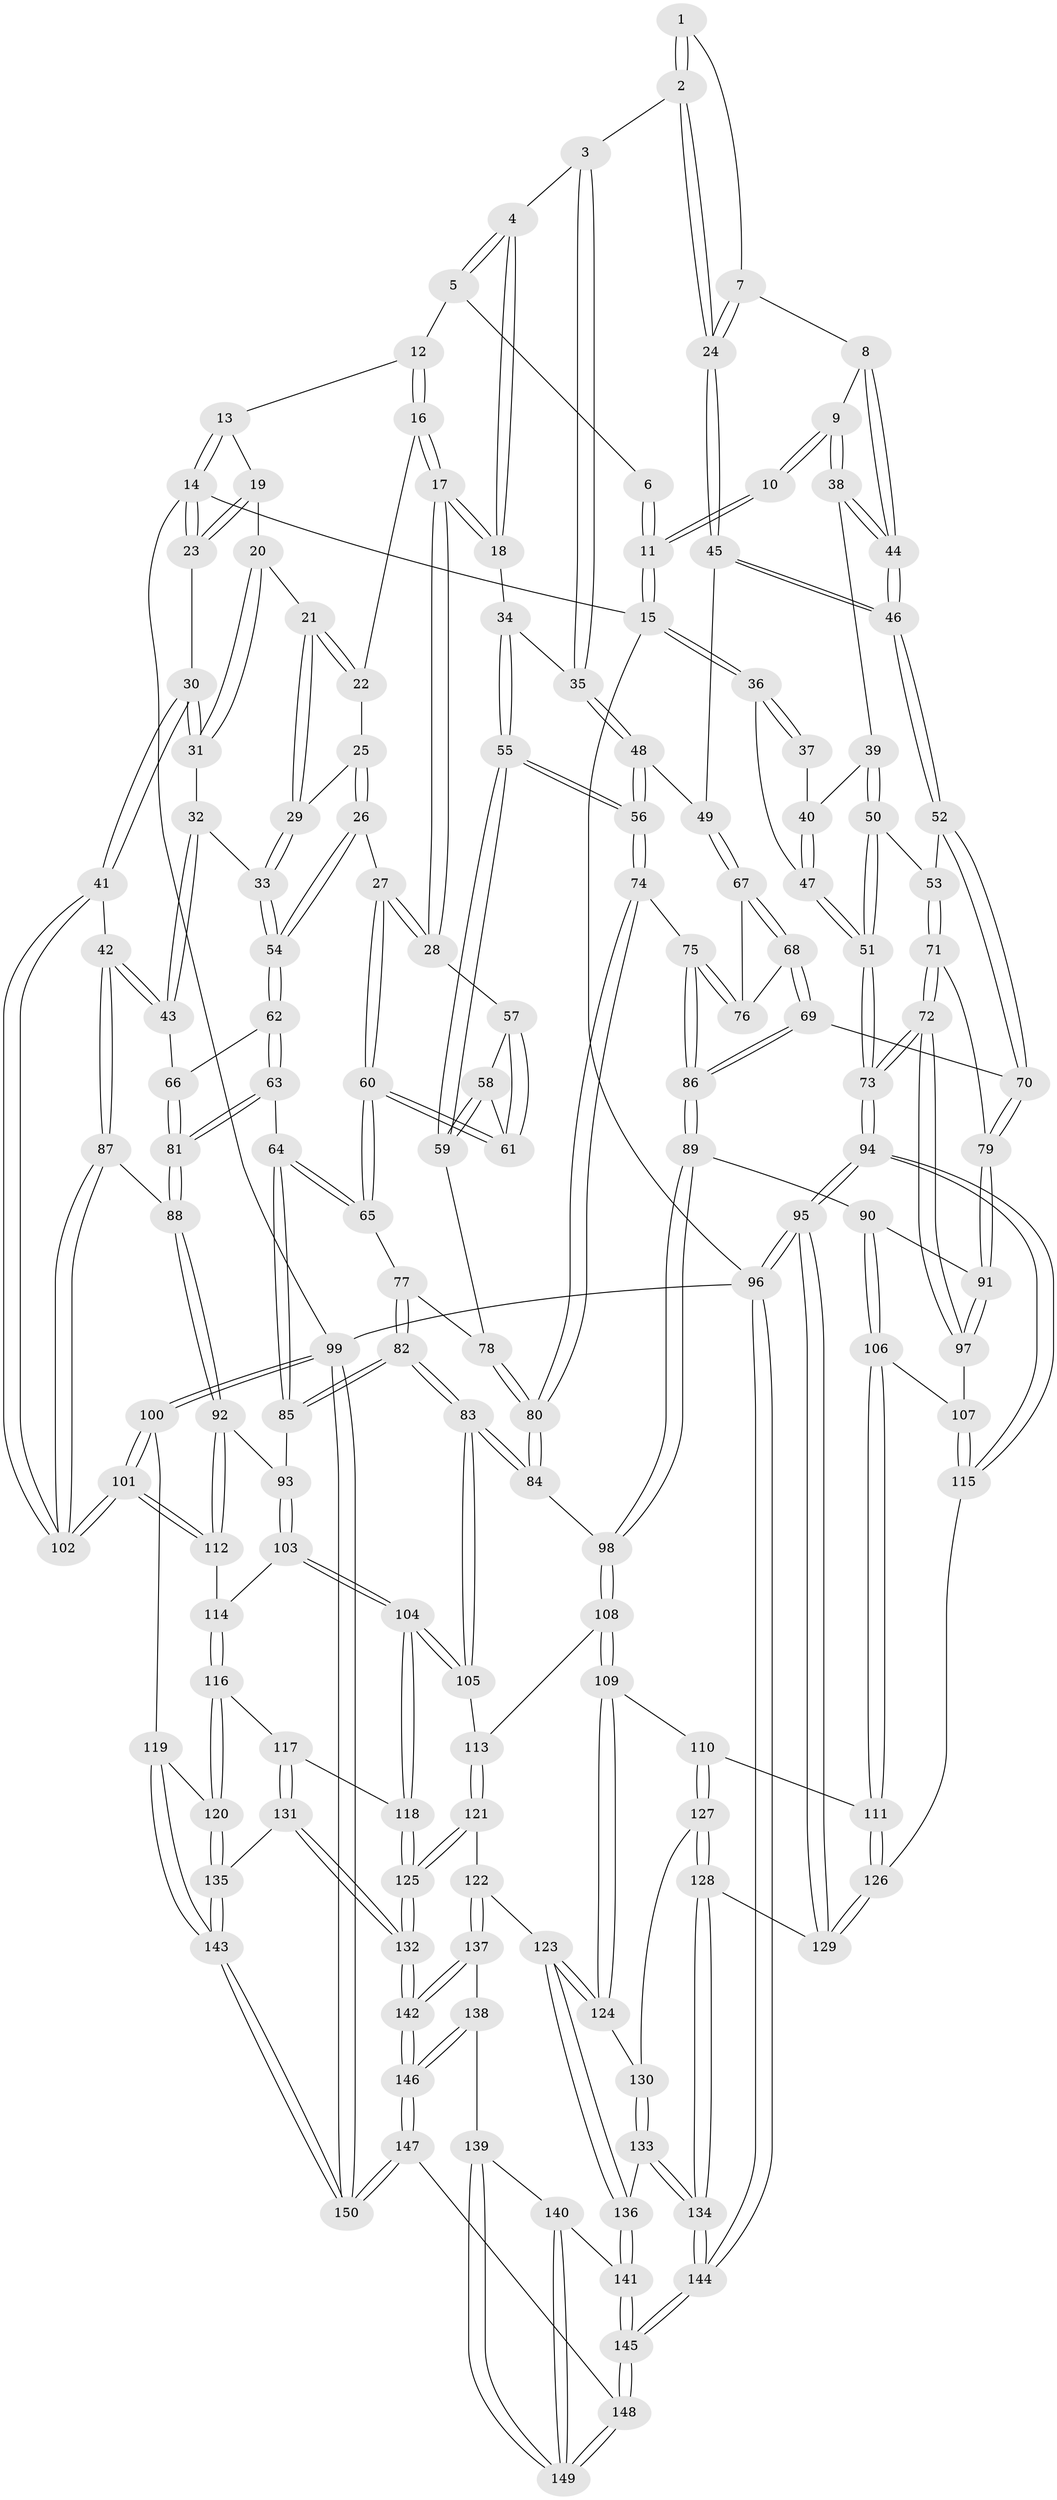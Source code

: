 // Generated by graph-tools (version 1.1) at 2025/27/03/09/25 03:27:14]
// undirected, 150 vertices, 372 edges
graph export_dot {
graph [start="1"]
  node [color=gray90,style=filled];
  1 [pos="+0.242664174684928+0"];
  2 [pos="+0.33463226598813706+0.12225296478362208"];
  3 [pos="+0.4311086201459121+0.07610128342652325"];
  4 [pos="+0.4623324389450105+0.04881271872795891"];
  5 [pos="+0.5573892389928263+0"];
  6 [pos="+0.2327959288479844+0"];
  7 [pos="+0.1844644800967142+0.07680858033029506"];
  8 [pos="+0.15407445505565026+0.11957088797592474"];
  9 [pos="+0.11719602640378429+0.10453753036361019"];
  10 [pos="+0.0911744982569651+0.0869183310362711"];
  11 [pos="+0+0"];
  12 [pos="+0.6127201594710902+0"];
  13 [pos="+0.8711981810567663+0"];
  14 [pos="+1+0"];
  15 [pos="+0+0"];
  16 [pos="+0.6680693967701569+0"];
  17 [pos="+0.5556364533780256+0.16847777465426408"];
  18 [pos="+0.5365273021899892+0.16534458385218312"];
  19 [pos="+0.8888383003782346+0.06096907232129549"];
  20 [pos="+0.883753467645788+0.07301595531910783"];
  21 [pos="+0.8669115798119287+0.07972689647570422"];
  22 [pos="+0.6689808229210273+0"];
  23 [pos="+1+0"];
  24 [pos="+0.3299515377534429+0.13351798825645206"];
  25 [pos="+0.6774643573485649+0.0016519455724816393"];
  26 [pos="+0.6820103974707291+0.19636172201606278"];
  27 [pos="+0.6773454465842181+0.19887668967446465"];
  28 [pos="+0.5743473895846247+0.185600377363095"];
  29 [pos="+0.8101237882983575+0.1561628453269466"];
  30 [pos="+1+0.1648761967133766"];
  31 [pos="+0.9161180107620338+0.10531919589761138"];
  32 [pos="+0.9147544427171851+0.14319191703840406"];
  33 [pos="+0.8030635322116492+0.22117630766795254"];
  34 [pos="+0.5113491112275121+0.1829784072902816"];
  35 [pos="+0.4522407004733307+0.188505388559104"];
  36 [pos="+0+0"];
  37 [pos="+0.04017913887072444+0.13194349848006112"];
  38 [pos="+0.04801583622856255+0.18009126808591305"];
  39 [pos="+0.04790619714959924+0.1800990969574242"];
  40 [pos="+0.03496722935658867+0.16628545387669483"];
  41 [pos="+1+0.2714100068646612"];
  42 [pos="+1+0.2734898095099195"];
  43 [pos="+0.9732566335851183+0.27108852541008016"];
  44 [pos="+0.1838346394167599+0.21630680490698495"];
  45 [pos="+0.3146008107793008+0.20102997329250405"];
  46 [pos="+0.1889690397604062+0.22470278671222155"];
  47 [pos="+0+0.1361827057929814"];
  48 [pos="+0.3793089880811462+0.24262509566442028"];
  49 [pos="+0.3415516845113158+0.22767490350265934"];
  50 [pos="+0.019638930153101374+0.26132217079582404"];
  51 [pos="+0+0.31060087639553446"];
  52 [pos="+0.18565677184242277+0.23169265058720726"];
  53 [pos="+0.06886395596814306+0.27706596392192695"];
  54 [pos="+0.8011353303319811+0.22907139645637065"];
  55 [pos="+0.4834563434172686+0.31198214155064374"];
  56 [pos="+0.4590788614733126+0.32928590087672976"];
  57 [pos="+0.571186060647555+0.2102181657573444"];
  58 [pos="+0.5597661768355916+0.25755223082337114"];
  59 [pos="+0.517711531605651+0.301461890098727"];
  60 [pos="+0.64153658589657+0.2940065599045561"];
  61 [pos="+0.6329035792205748+0.28910837740829726"];
  62 [pos="+0.8078584505923017+0.24128130617848392"];
  63 [pos="+0.7471146435214104+0.35463000892159136"];
  64 [pos="+0.7219294346829782+0.36924504787938855"];
  65 [pos="+0.6430852130941701+0.3200619991661066"];
  66 [pos="+0.912494164848667+0.27860130555300183"];
  67 [pos="+0.3261932138467866+0.27857825884644066"];
  68 [pos="+0.29392504015265775+0.3500128909064634"];
  69 [pos="+0.2771318526195244+0.3669640742943856"];
  70 [pos="+0.194559554583488+0.3592651843970834"];
  71 [pos="+0.07629568051931147+0.37868081180478275"];
  72 [pos="+0+0.49382616982432487"];
  73 [pos="+0+0.5022349039514257"];
  74 [pos="+0.45582071006969643+0.3779072562761709"];
  75 [pos="+0.41680284390533473+0.39511331532617583"];
  76 [pos="+0.3522328111640832+0.35867200138037164"];
  77 [pos="+0.6220237318897421+0.33078006005885724"];
  78 [pos="+0.6130216626526526+0.33179679747786184"];
  79 [pos="+0.17223195396340032+0.3932964239646452"];
  80 [pos="+0.5066294290984844+0.4335351449336502"];
  81 [pos="+0.861447022906551+0.42348761481811764"];
  82 [pos="+0.5947287270348183+0.49342606709566955"];
  83 [pos="+0.5699802257323637+0.5101430324038045"];
  84 [pos="+0.531303015106859+0.4762752663188331"];
  85 [pos="+0.6992127144858156+0.4477723223423824"];
  86 [pos="+0.33830376891010583+0.4554657635459822"];
  87 [pos="+0.8874327933873728+0.482694853971337"];
  88 [pos="+0.8823019232893311+0.48602914448556095"];
  89 [pos="+0.3224693048920441+0.4960036507508064"];
  90 [pos="+0.2726223012891588+0.5055267546808747"];
  91 [pos="+0.17522897224440506+0.4163268046762236"];
  92 [pos="+0.8755836041922853+0.511353939077437"];
  93 [pos="+0.7218242441927387+0.4669525423618418"];
  94 [pos="+0+0.6571901753430889"];
  95 [pos="+0+1"];
  96 [pos="+0+1"];
  97 [pos="+0.10579076426807507+0.527483843974873"];
  98 [pos="+0.3628459304902629+0.5433224601891392"];
  99 [pos="+1+1"];
  100 [pos="+1+0.7422226770073064"];
  101 [pos="+1+0.7185524188234257"];
  102 [pos="+1+0.32254578417465435"];
  103 [pos="+0.7348559889754415+0.5983242648406124"];
  104 [pos="+0.6652225017333085+0.6505121263435268"];
  105 [pos="+0.5712525850469262+0.5351115007176874"];
  106 [pos="+0.19707297891994946+0.5987237710068568"];
  107 [pos="+0.14783326947342396+0.5746599136793361"];
  108 [pos="+0.37575590372769974+0.5944940516782132"];
  109 [pos="+0.3366087175850485+0.6680824084005224"];
  110 [pos="+0.20968015279440178+0.6306082543200756"];
  111 [pos="+0.20784248009580344+0.6295882739752198"];
  112 [pos="+0.8791401563319927+0.5299715204634583"];
  113 [pos="+0.4875015048286789+0.6130582268061556"];
  114 [pos="+0.844446055594723+0.5755985288747467"];
  115 [pos="+0.004369364887992261+0.7145485707036973"];
  116 [pos="+0.8493504145703252+0.7237130176375713"];
  117 [pos="+0.7375189850840967+0.7210662363108343"];
  118 [pos="+0.6662596223978645+0.6766750206757761"];
  119 [pos="+0.9242834985803298+0.7878001108763615"];
  120 [pos="+0.9209348015880369+0.7870367466319974"];
  121 [pos="+0.486512699656187+0.7458775901029816"];
  122 [pos="+0.45262217499908985+0.7623122667493515"];
  123 [pos="+0.3761686733486251+0.7479388730870192"];
  124 [pos="+0.35568000629969093+0.7293924786233954"];
  125 [pos="+0.5887748687782457+0.7621139801838581"];
  126 [pos="+0.10923589865315242+0.7674308324810124"];
  127 [pos="+0.24862489523435277+0.7526996354361593"];
  128 [pos="+0.1446889451475486+0.8176673722129971"];
  129 [pos="+0.10995531173672857+0.7686556238562983"];
  130 [pos="+0.2994028929008258+0.7504163268921705"];
  131 [pos="+0.7369063402307683+0.8947723961576609"];
  132 [pos="+0.6272263531567092+0.8900492597872619"];
  133 [pos="+0.25095007217618104+0.856315200032298"];
  134 [pos="+0.15619067193682218+0.8591435768402527"];
  135 [pos="+0.7408967114218011+0.896663742642449"];
  136 [pos="+0.32232520301454975+0.8742906778336129"];
  137 [pos="+0.45522169604855267+0.8822326939361516"];
  138 [pos="+0.436506806330774+0.9055644300709138"];
  139 [pos="+0.41712691620151904+0.9149535988028882"];
  140 [pos="+0.36543899932379964+0.9286015331059091"];
  141 [pos="+0.35337094775211336+0.9303511877021295"];
  142 [pos="+0.6098643678796299+0.910080141291889"];
  143 [pos="+0.8592327028876642+1"];
  144 [pos="+0.03095786282047982+1"];
  145 [pos="+0.18296965624003925+1"];
  146 [pos="+0.5636037703246247+1"];
  147 [pos="+0.5546714407410855+1"];
  148 [pos="+0.5446493781903563+1"];
  149 [pos="+0.45920740466973037+1"];
  150 [pos="+0.917182393440087+1"];
  1 -- 2;
  1 -- 2;
  1 -- 7;
  2 -- 3;
  2 -- 24;
  2 -- 24;
  3 -- 4;
  3 -- 35;
  3 -- 35;
  4 -- 5;
  4 -- 5;
  4 -- 18;
  4 -- 18;
  5 -- 6;
  5 -- 12;
  6 -- 11;
  6 -- 11;
  7 -- 8;
  7 -- 24;
  7 -- 24;
  8 -- 9;
  8 -- 44;
  8 -- 44;
  9 -- 10;
  9 -- 10;
  9 -- 38;
  9 -- 38;
  10 -- 11;
  10 -- 11;
  11 -- 15;
  11 -- 15;
  12 -- 13;
  12 -- 16;
  12 -- 16;
  13 -- 14;
  13 -- 14;
  13 -- 19;
  14 -- 15;
  14 -- 23;
  14 -- 23;
  14 -- 99;
  15 -- 36;
  15 -- 36;
  15 -- 96;
  16 -- 17;
  16 -- 17;
  16 -- 22;
  17 -- 18;
  17 -- 18;
  17 -- 28;
  17 -- 28;
  18 -- 34;
  19 -- 20;
  19 -- 23;
  19 -- 23;
  20 -- 21;
  20 -- 31;
  20 -- 31;
  21 -- 22;
  21 -- 22;
  21 -- 29;
  21 -- 29;
  22 -- 25;
  23 -- 30;
  24 -- 45;
  24 -- 45;
  25 -- 26;
  25 -- 26;
  25 -- 29;
  26 -- 27;
  26 -- 54;
  26 -- 54;
  27 -- 28;
  27 -- 28;
  27 -- 60;
  27 -- 60;
  28 -- 57;
  29 -- 33;
  29 -- 33;
  30 -- 31;
  30 -- 31;
  30 -- 41;
  30 -- 41;
  31 -- 32;
  32 -- 33;
  32 -- 43;
  32 -- 43;
  33 -- 54;
  33 -- 54;
  34 -- 35;
  34 -- 55;
  34 -- 55;
  35 -- 48;
  35 -- 48;
  36 -- 37;
  36 -- 37;
  36 -- 47;
  37 -- 40;
  38 -- 39;
  38 -- 44;
  38 -- 44;
  39 -- 40;
  39 -- 50;
  39 -- 50;
  40 -- 47;
  40 -- 47;
  41 -- 42;
  41 -- 102;
  41 -- 102;
  42 -- 43;
  42 -- 43;
  42 -- 87;
  42 -- 87;
  43 -- 66;
  44 -- 46;
  44 -- 46;
  45 -- 46;
  45 -- 46;
  45 -- 49;
  46 -- 52;
  46 -- 52;
  47 -- 51;
  47 -- 51;
  48 -- 49;
  48 -- 56;
  48 -- 56;
  49 -- 67;
  49 -- 67;
  50 -- 51;
  50 -- 51;
  50 -- 53;
  51 -- 73;
  51 -- 73;
  52 -- 53;
  52 -- 70;
  52 -- 70;
  53 -- 71;
  53 -- 71;
  54 -- 62;
  54 -- 62;
  55 -- 56;
  55 -- 56;
  55 -- 59;
  55 -- 59;
  56 -- 74;
  56 -- 74;
  57 -- 58;
  57 -- 61;
  57 -- 61;
  58 -- 59;
  58 -- 59;
  58 -- 61;
  59 -- 78;
  60 -- 61;
  60 -- 61;
  60 -- 65;
  60 -- 65;
  62 -- 63;
  62 -- 63;
  62 -- 66;
  63 -- 64;
  63 -- 81;
  63 -- 81;
  64 -- 65;
  64 -- 65;
  64 -- 85;
  64 -- 85;
  65 -- 77;
  66 -- 81;
  66 -- 81;
  67 -- 68;
  67 -- 68;
  67 -- 76;
  68 -- 69;
  68 -- 69;
  68 -- 76;
  69 -- 70;
  69 -- 86;
  69 -- 86;
  70 -- 79;
  70 -- 79;
  71 -- 72;
  71 -- 72;
  71 -- 79;
  72 -- 73;
  72 -- 73;
  72 -- 97;
  72 -- 97;
  73 -- 94;
  73 -- 94;
  74 -- 75;
  74 -- 80;
  74 -- 80;
  75 -- 76;
  75 -- 76;
  75 -- 86;
  75 -- 86;
  77 -- 78;
  77 -- 82;
  77 -- 82;
  78 -- 80;
  78 -- 80;
  79 -- 91;
  79 -- 91;
  80 -- 84;
  80 -- 84;
  81 -- 88;
  81 -- 88;
  82 -- 83;
  82 -- 83;
  82 -- 85;
  82 -- 85;
  83 -- 84;
  83 -- 84;
  83 -- 105;
  83 -- 105;
  84 -- 98;
  85 -- 93;
  86 -- 89;
  86 -- 89;
  87 -- 88;
  87 -- 102;
  87 -- 102;
  88 -- 92;
  88 -- 92;
  89 -- 90;
  89 -- 98;
  89 -- 98;
  90 -- 91;
  90 -- 106;
  90 -- 106;
  91 -- 97;
  91 -- 97;
  92 -- 93;
  92 -- 112;
  92 -- 112;
  93 -- 103;
  93 -- 103;
  94 -- 95;
  94 -- 95;
  94 -- 115;
  94 -- 115;
  95 -- 96;
  95 -- 96;
  95 -- 129;
  95 -- 129;
  96 -- 144;
  96 -- 144;
  96 -- 99;
  97 -- 107;
  98 -- 108;
  98 -- 108;
  99 -- 100;
  99 -- 100;
  99 -- 150;
  99 -- 150;
  100 -- 101;
  100 -- 101;
  100 -- 119;
  101 -- 102;
  101 -- 102;
  101 -- 112;
  101 -- 112;
  103 -- 104;
  103 -- 104;
  103 -- 114;
  104 -- 105;
  104 -- 105;
  104 -- 118;
  104 -- 118;
  105 -- 113;
  106 -- 107;
  106 -- 111;
  106 -- 111;
  107 -- 115;
  107 -- 115;
  108 -- 109;
  108 -- 109;
  108 -- 113;
  109 -- 110;
  109 -- 124;
  109 -- 124;
  110 -- 111;
  110 -- 127;
  110 -- 127;
  111 -- 126;
  111 -- 126;
  112 -- 114;
  113 -- 121;
  113 -- 121;
  114 -- 116;
  114 -- 116;
  115 -- 126;
  116 -- 117;
  116 -- 120;
  116 -- 120;
  117 -- 118;
  117 -- 131;
  117 -- 131;
  118 -- 125;
  118 -- 125;
  119 -- 120;
  119 -- 143;
  119 -- 143;
  120 -- 135;
  120 -- 135;
  121 -- 122;
  121 -- 125;
  121 -- 125;
  122 -- 123;
  122 -- 137;
  122 -- 137;
  123 -- 124;
  123 -- 124;
  123 -- 136;
  123 -- 136;
  124 -- 130;
  125 -- 132;
  125 -- 132;
  126 -- 129;
  126 -- 129;
  127 -- 128;
  127 -- 128;
  127 -- 130;
  128 -- 129;
  128 -- 134;
  128 -- 134;
  130 -- 133;
  130 -- 133;
  131 -- 132;
  131 -- 132;
  131 -- 135;
  132 -- 142;
  132 -- 142;
  133 -- 134;
  133 -- 134;
  133 -- 136;
  134 -- 144;
  134 -- 144;
  135 -- 143;
  135 -- 143;
  136 -- 141;
  136 -- 141;
  137 -- 138;
  137 -- 142;
  137 -- 142;
  138 -- 139;
  138 -- 146;
  138 -- 146;
  139 -- 140;
  139 -- 149;
  139 -- 149;
  140 -- 141;
  140 -- 149;
  140 -- 149;
  141 -- 145;
  141 -- 145;
  142 -- 146;
  142 -- 146;
  143 -- 150;
  143 -- 150;
  144 -- 145;
  144 -- 145;
  145 -- 148;
  145 -- 148;
  146 -- 147;
  146 -- 147;
  147 -- 148;
  147 -- 150;
  147 -- 150;
  148 -- 149;
  148 -- 149;
}
